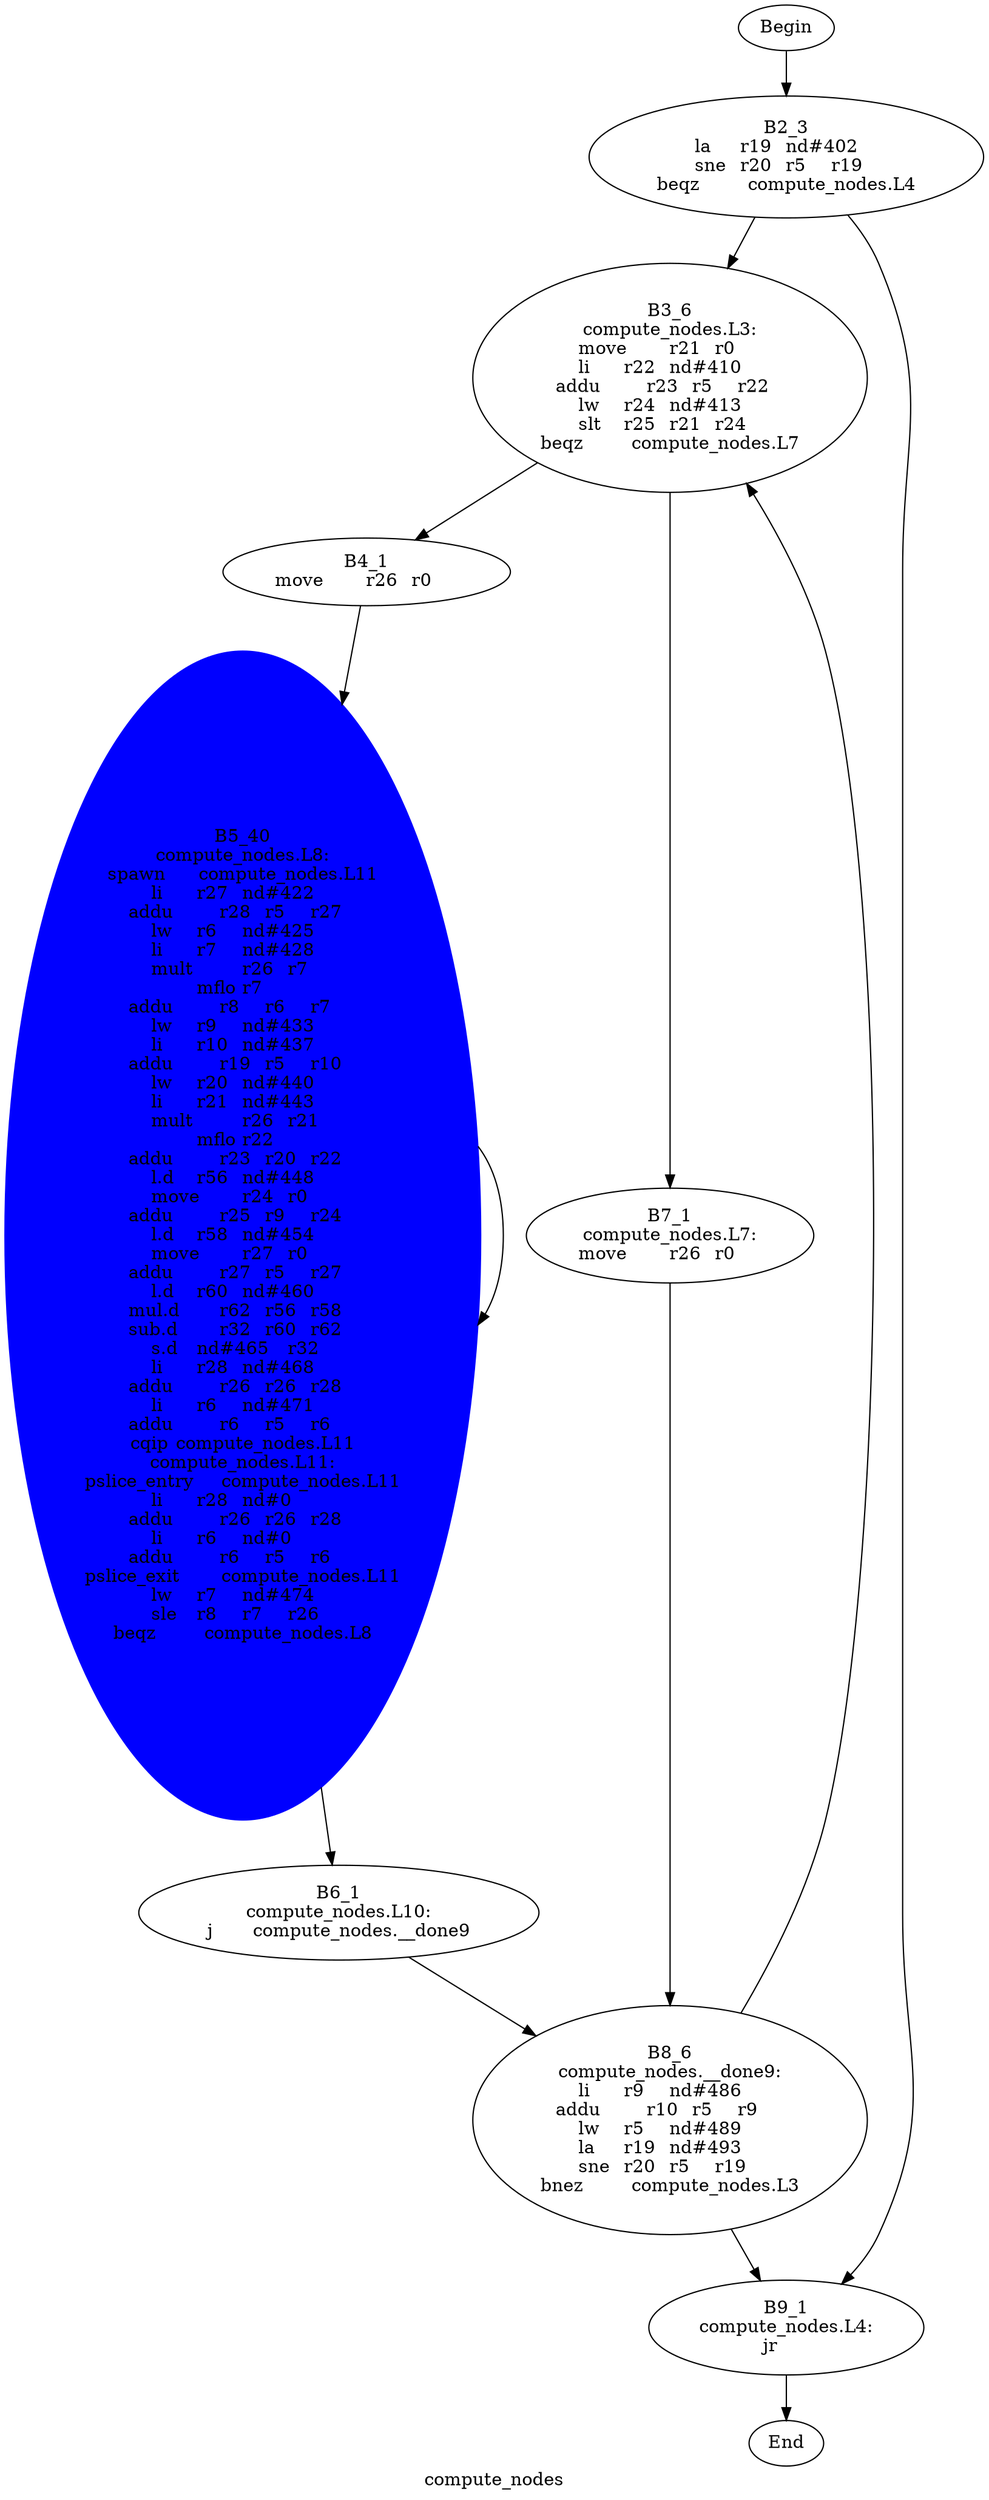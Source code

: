 digraph G{
	label = "compute_nodes"	style = "dashed";
	color = purple;
	Node0 [label = "Begin"];
	Node0 -> {Node2 }
	Node1 [label = "End"];
	Node1 -> {}
	Node2 [label = "B2_3\nla	r19	nd#402	\nsne	r20	r5	r19	\nbeqz	compute_nodes.L4\n"];
	Node2 -> {Node3 Node9 }
	Node3 [label = "B3_6\ncompute_nodes.L3:\nmove	r21	r0	\nli	r22	nd#410	\naddu	r23	r5	r22	\nlw	r24	nd#413	\nslt	r25	r21	r24	\nbeqz	compute_nodes.L7\n"];
	Node3 -> {Node4 Node7 }
	Node4 [label = "B4_1\nmove	r26	r0	\n"];
	Node4 -> {Node5 }
	Node5 [label = "B5_40\ncompute_nodes.L8:\nspawn	compute_nodes.L11\nli	r27	nd#422	\naddu	r28	r5	r27	\nlw	r6	nd#425	\nli	r7	nd#428	\nmult	r26	r7	\nmflo	r7	\naddu	r8	r6	r7	\nlw	r9	nd#433	\nli	r10	nd#437	\naddu	r19	r5	r10	\nlw	r20	nd#440	\nli	r21	nd#443	\nmult	r26	r21	\nmflo	r22	\naddu	r23	r20	r22	\nl.d	r56	nd#448	\nmove	r24	r0	\naddu	r25	r9	r24	\nl.d	r58	nd#454	\nmove	r27	r0	\naddu	r27	r5	r27	\nl.d	r60	nd#460	\nmul.d	r62	r56	r58	\nsub.d	r32	r60	r62	\ns.d	nd#465	r32	\nli	r28	nd#468	\naddu	r26	r26	r28	\nli	r6	nd#471	\naddu	r6	r5	r6	\ncqip	compute_nodes.L11\ncompute_nodes.L11:\npslice_entry	compute_nodes.L11\nli	r28	nd#0	\naddu	r26	r26	r28	\nli	r6	nd#0	\naddu	r6	r5	r6	\npslice_exit	compute_nodes.L11\nlw	r7	nd#474	\nsle	r8	r7	r26	\nbeqz	compute_nodes.L8\n"];
	Node5 -> {Node6 Node5 }
	Node6 [label = "B6_1\ncompute_nodes.L10:\nj	compute_nodes.__done9\n"];
	Node6 -> {Node8 }
	Node7 [label = "B7_1\ncompute_nodes.L7:\nmove	r26	r0	\n"];
	Node7 -> {Node8 }
	Node8 [label = "B8_6\ncompute_nodes.__done9:\nli	r9	nd#486	\naddu	r10	r5	r9	\nlw	r5	nd#489	\nla	r19	nd#493	\nsne	r20	r5	r19	\nbnez	compute_nodes.L3\n"];
	Node8 -> {Node9 Node3 }
	Node9 [label = "B9_1\ncompute_nodes.L4:\njr	\n"];
	Node9 -> {Node1 }
	Node5 [shape = ellipse ,style=filled ,color=blue];
}
